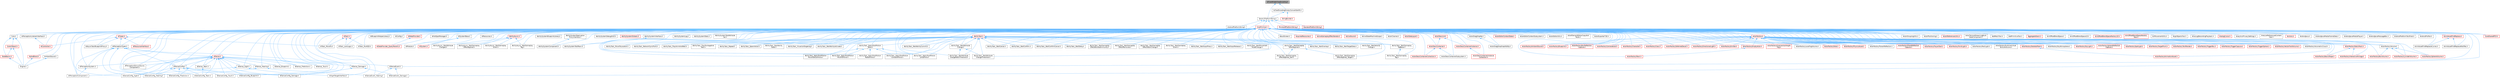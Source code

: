 digraph "IsFixedWidthCharEncoding.h"
{
 // INTERACTIVE_SVG=YES
 // LATEX_PDF_SIZE
  bgcolor="transparent";
  edge [fontname=Helvetica,fontsize=10,labelfontname=Helvetica,labelfontsize=10];
  node [fontname=Helvetica,fontsize=10,shape=box,height=0.2,width=0.4];
  Node1 [id="Node000001",label="IsFixedWidthCharEncoding.h",height=0.2,width=0.4,color="gray40", fillcolor="grey60", style="filled", fontcolor="black",tooltip=" "];
  Node1 -> Node2 [id="edge1_Node000001_Node000002",dir="back",color="steelblue1",style="solid",tooltip=" "];
  Node2 [id="Node000002",label="GenericPlatformString.h",height=0.2,width=0.4,color="grey40", fillcolor="white", style="filled",URL="$dd/d20/GenericPlatformString_8h.html",tooltip=" "];
  Node2 -> Node3 [id="edge2_Node000002_Node000003",dir="back",color="steelblue1",style="solid",tooltip=" "];
  Node3 [id="Node000003",label="AndroidPlatformString.h",height=0.2,width=0.4,color="grey40", fillcolor="white", style="filled",URL="$d5/d82/AndroidPlatformString_8h.html",tooltip=" "];
  Node2 -> Node4 [id="edge3_Node000002_Node000004",dir="back",color="steelblue1",style="solid",tooltip=" "];
  Node4 [id="Node000004",label="Core.h",height=0.2,width=0.4,color="grey40", fillcolor="white", style="filled",URL="$d6/dd7/Core_8h.html",tooltip=" "];
  Node4 -> Node5 [id="edge4_Node000004_Node000005",dir="back",color="steelblue1",style="solid",tooltip=" "];
  Node5 [id="Node000005",label="CoreUObject.h",height=0.2,width=0.4,color="red", fillcolor="#FFF0F0", style="filled",URL="$d0/ded/CoreUObject_8h.html",tooltip=" "];
  Node5 -> Node6 [id="edge5_Node000005_Node000006",dir="back",color="steelblue1",style="solid",tooltip=" "];
  Node6 [id="Node000006",label="Engine.h",height=0.2,width=0.4,color="grey40", fillcolor="white", style="filled",URL="$d1/d34/Public_2Engine_8h.html",tooltip=" "];
  Node5 -> Node8 [id="edge6_Node000005_Node000008",dir="back",color="steelblue1",style="solid",tooltip=" "];
  Node8 [id="Node000008",label="SlateBasics.h",height=0.2,width=0.4,color="red", fillcolor="#FFF0F0", style="filled",URL="$da/d2f/SlateBasics_8h.html",tooltip=" "];
  Node8 -> Node6 [id="edge7_Node000008_Node000006",dir="back",color="steelblue1",style="solid",tooltip=" "];
  Node4 -> Node6 [id="edge8_Node000004_Node000006",dir="back",color="steelblue1",style="solid",tooltip=" "];
  Node4 -> Node8 [id="edge9_Node000004_Node000008",dir="back",color="steelblue1",style="solid",tooltip=" "];
  Node2 -> Node13 [id="edge10_Node000002_Node000013",dir="back",color="steelblue1",style="solid",tooltip=" "];
  Node13 [id="Node000013",label="CoreMinimal.h",height=0.2,width=0.4,color="red", fillcolor="#FFF0F0", style="filled",URL="$d7/d67/CoreMinimal_8h.html",tooltip=" "];
  Node13 -> Node14 [id="edge11_Node000013_Node000014",dir="back",color="steelblue1",style="solid",tooltip=" "];
  Node14 [id="Node000014",label="AIAsyncTaskBlueprintProxy.h",height=0.2,width=0.4,color="grey40", fillcolor="white", style="filled",URL="$db/d07/AIAsyncTaskBlueprintProxy_8h.html",tooltip=" "];
  Node13 -> Node15 [id="edge12_Node000013_Node000015",dir="back",color="steelblue1",style="solid",tooltip=" "];
  Node15 [id="Node000015",label="AIBlueprintHelperLibrary.h",height=0.2,width=0.4,color="grey40", fillcolor="white", style="filled",URL="$dc/d00/AIBlueprintHelperLibrary_8h.html",tooltip=" "];
  Node13 -> Node16 [id="edge13_Node000013_Node000016",dir="back",color="steelblue1",style="solid",tooltip=" "];
  Node16 [id="Node000016",label="AIConfig.h",height=0.2,width=0.4,color="grey40", fillcolor="white", style="filled",URL="$da/da3/AIConfig_8h.html",tooltip=" "];
  Node13 -> Node17 [id="edge14_Node000013_Node000017",dir="back",color="steelblue1",style="solid",tooltip=" "];
  Node17 [id="Node000017",label="AIController.h",height=0.2,width=0.4,color="red", fillcolor="#FFF0F0", style="filled",URL="$d7/dd8/AIController_8h.html",tooltip=" "];
  Node13 -> Node20 [id="edge15_Node000013_Node000020",dir="back",color="steelblue1",style="solid",tooltip=" "];
  Node20 [id="Node000020",label="AIDataProvider.h",height=0.2,width=0.4,color="red", fillcolor="#FFF0F0", style="filled",URL="$dd/d5b/AIDataProvider_8h.html",tooltip=" "];
  Node20 -> Node21 [id="edge16_Node000020_Node000021",dir="back",color="steelblue1",style="solid",tooltip=" "];
  Node21 [id="Node000021",label="AIDataProvider_QueryParams.h",height=0.2,width=0.4,color="red", fillcolor="#FFF0F0", style="filled",URL="$d3/dd9/AIDataProvider__QueryParams_8h.html",tooltip=" "];
  Node13 -> Node21 [id="edge17_Node000013_Node000021",dir="back",color="steelblue1",style="solid",tooltip=" "];
  Node13 -> Node31 [id="edge18_Node000013_Node000031",dir="back",color="steelblue1",style="solid",tooltip=" "];
  Node31 [id="Node000031",label="AIHotSpotManager.h",height=0.2,width=0.4,color="grey40", fillcolor="white", style="filled",URL="$da/d1d/AIHotSpotManager_8h.html",tooltip=" "];
  Node13 -> Node32 [id="edge19_Node000013_Node000032",dir="back",color="steelblue1",style="solid",tooltip=" "];
  Node32 [id="Node000032",label="AIModule.h",height=0.2,width=0.4,color="grey40", fillcolor="white", style="filled",URL="$d9/df1/AIModule_8h.html",tooltip=" "];
  Node13 -> Node33 [id="edge20_Node000013_Node000033",dir="back",color="steelblue1",style="solid",tooltip=" "];
  Node33 [id="Node000033",label="AIPerceptionComponent.h",height=0.2,width=0.4,color="grey40", fillcolor="white", style="filled",URL="$d6/d0a/AIPerceptionComponent_8h.html",tooltip=" "];
  Node13 -> Node34 [id="edge21_Node000013_Node000034",dir="back",color="steelblue1",style="solid",tooltip=" "];
  Node34 [id="Node000034",label="AIPerceptionListenerInterface.h",height=0.2,width=0.4,color="grey40", fillcolor="white", style="filled",URL="$d4/dd7/AIPerceptionListenerInterface_8h.html",tooltip=" "];
  Node34 -> Node17 [id="edge22_Node000034_Node000017",dir="back",color="steelblue1",style="solid",tooltip=" "];
  Node13 -> Node35 [id="edge23_Node000013_Node000035",dir="back",color="steelblue1",style="solid",tooltip=" "];
  Node35 [id="Node000035",label="AIPerceptionStimuliSource\lComponent.h",height=0.2,width=0.4,color="grey40", fillcolor="white", style="filled",URL="$df/da3/AIPerceptionStimuliSourceComponent_8h.html",tooltip=" "];
  Node13 -> Node36 [id="edge24_Node000013_Node000036",dir="back",color="steelblue1",style="solid",tooltip=" "];
  Node36 [id="Node000036",label="AIPerceptionSystem.h",height=0.2,width=0.4,color="grey40", fillcolor="white", style="filled",URL="$d0/d08/AIPerceptionSystem_8h.html",tooltip=" "];
  Node36 -> Node33 [id="edge25_Node000036_Node000033",dir="back",color="steelblue1",style="solid",tooltip=" "];
  Node13 -> Node37 [id="edge26_Node000013_Node000037",dir="back",color="steelblue1",style="solid",tooltip=" "];
  Node37 [id="Node000037",label="AIPerceptionTypes.h",height=0.2,width=0.4,color="grey40", fillcolor="white", style="filled",URL="$de/d00/AIPerceptionTypes_8h.html",tooltip=" "];
  Node37 -> Node33 [id="edge27_Node000037_Node000033",dir="back",color="steelblue1",style="solid",tooltip=" "];
  Node37 -> Node36 [id="edge28_Node000037_Node000036",dir="back",color="steelblue1",style="solid",tooltip=" "];
  Node37 -> Node38 [id="edge29_Node000037_Node000038",dir="back",color="steelblue1",style="solid",tooltip=" "];
  Node38 [id="Node000038",label="AISense.h",height=0.2,width=0.4,color="red", fillcolor="#FFF0F0", style="filled",URL="$d3/dbd/AISense_8h.html",tooltip=" "];
  Node38 -> Node33 [id="edge30_Node000038_Node000033",dir="back",color="steelblue1",style="solid",tooltip=" "];
  Node38 -> Node35 [id="edge31_Node000038_Node000035",dir="back",color="steelblue1",style="solid",tooltip=" "];
  Node38 -> Node36 [id="edge32_Node000038_Node000036",dir="back",color="steelblue1",style="solid",tooltip=" "];
  Node38 -> Node39 [id="edge33_Node000038_Node000039",dir="back",color="steelblue1",style="solid",tooltip=" "];
  Node39 [id="Node000039",label="AISenseConfig.h",height=0.2,width=0.4,color="grey40", fillcolor="white", style="filled",URL="$d4/d73/AISenseConfig_8h.html",tooltip=" "];
  Node39 -> Node40 [id="edge34_Node000039_Node000040",dir="back",color="steelblue1",style="solid",tooltip=" "];
  Node40 [id="Node000040",label="AISenseConfig_Blueprint.h",height=0.2,width=0.4,color="grey40", fillcolor="white", style="filled",URL="$d7/ddf/AISenseConfig__Blueprint_8h.html",tooltip=" "];
  Node39 -> Node41 [id="edge35_Node000039_Node000041",dir="back",color="steelblue1",style="solid",tooltip=" "];
  Node41 [id="Node000041",label="AISenseConfig_Damage.h",height=0.2,width=0.4,color="grey40", fillcolor="white", style="filled",URL="$d4/d13/AISenseConfig__Damage_8h.html",tooltip=" "];
  Node39 -> Node42 [id="edge36_Node000039_Node000042",dir="back",color="steelblue1",style="solid",tooltip=" "];
  Node42 [id="Node000042",label="AISenseConfig_Hearing.h",height=0.2,width=0.4,color="grey40", fillcolor="white", style="filled",URL="$df/d81/AISenseConfig__Hearing_8h.html",tooltip=" "];
  Node39 -> Node43 [id="edge37_Node000039_Node000043",dir="back",color="steelblue1",style="solid",tooltip=" "];
  Node43 [id="Node000043",label="AISenseConfig_Prediction.h",height=0.2,width=0.4,color="grey40", fillcolor="white", style="filled",URL="$d2/d6e/AISenseConfig__Prediction_8h.html",tooltip=" "];
  Node39 -> Node44 [id="edge38_Node000039_Node000044",dir="back",color="steelblue1",style="solid",tooltip=" "];
  Node44 [id="Node000044",label="AISenseConfig_Sight.h",height=0.2,width=0.4,color="grey40", fillcolor="white", style="filled",URL="$d7/d17/AISenseConfig__Sight_8h.html",tooltip=" "];
  Node39 -> Node45 [id="edge39_Node000039_Node000045",dir="back",color="steelblue1",style="solid",tooltip=" "];
  Node45 [id="Node000045",label="AISenseConfig_Team.h",height=0.2,width=0.4,color="grey40", fillcolor="white", style="filled",URL="$dc/daf/AISenseConfig__Team_8h.html",tooltip=" "];
  Node39 -> Node46 [id="edge40_Node000039_Node000046",dir="back",color="steelblue1",style="solid",tooltip=" "];
  Node46 [id="Node000046",label="AISenseConfig_Touch.h",height=0.2,width=0.4,color="grey40", fillcolor="white", style="filled",URL="$df/d3a/AISenseConfig__Touch_8h.html",tooltip=" "];
  Node38 -> Node40 [id="edge41_Node000038_Node000040",dir="back",color="steelblue1",style="solid",tooltip=" "];
  Node38 -> Node41 [id="edge42_Node000038_Node000041",dir="back",color="steelblue1",style="solid",tooltip=" "];
  Node38 -> Node42 [id="edge43_Node000038_Node000042",dir="back",color="steelblue1",style="solid",tooltip=" "];
  Node38 -> Node43 [id="edge44_Node000038_Node000043",dir="back",color="steelblue1",style="solid",tooltip=" "];
  Node38 -> Node44 [id="edge45_Node000038_Node000044",dir="back",color="steelblue1",style="solid",tooltip=" "];
  Node38 -> Node45 [id="edge46_Node000038_Node000045",dir="back",color="steelblue1",style="solid",tooltip=" "];
  Node38 -> Node46 [id="edge47_Node000038_Node000046",dir="back",color="steelblue1",style="solid",tooltip=" "];
  Node38 -> Node47 [id="edge48_Node000038_Node000047",dir="back",color="steelblue1",style="solid",tooltip=" "];
  Node47 [id="Node000047",label="AISense_Blueprint.h",height=0.2,width=0.4,color="grey40", fillcolor="white", style="filled",URL="$d6/d30/AISense__Blueprint_8h.html",tooltip=" "];
  Node38 -> Node48 [id="edge49_Node000038_Node000048",dir="back",color="steelblue1",style="solid",tooltip=" "];
  Node48 [id="Node000048",label="AISense_Damage.h",height=0.2,width=0.4,color="grey40", fillcolor="white", style="filled",URL="$dd/d37/AISense__Damage_8h.html",tooltip=" "];
  Node48 -> Node41 [id="edge50_Node000048_Node000041",dir="back",color="steelblue1",style="solid",tooltip=" "];
  Node48 -> Node49 [id="edge51_Node000048_Node000049",dir="back",color="steelblue1",style="solid",tooltip=" "];
  Node49 [id="Node000049",label="AISenseEvent_Damage.h",height=0.2,width=0.4,color="grey40", fillcolor="white", style="filled",URL="$db/d23/AISenseEvent__Damage_8h.html",tooltip=" "];
  Node38 -> Node50 [id="edge52_Node000038_Node000050",dir="back",color="steelblue1",style="solid",tooltip=" "];
  Node50 [id="Node000050",label="AISense_Hearing.h",height=0.2,width=0.4,color="grey40", fillcolor="white", style="filled",URL="$dc/d03/AISense__Hearing_8h.html",tooltip=" "];
  Node50 -> Node42 [id="edge53_Node000050_Node000042",dir="back",color="steelblue1",style="solid",tooltip=" "];
  Node50 -> Node51 [id="edge54_Node000050_Node000051",dir="back",color="steelblue1",style="solid",tooltip=" "];
  Node51 [id="Node000051",label="AISenseEvent_Hearing.h",height=0.2,width=0.4,color="grey40", fillcolor="white", style="filled",URL="$df/d3a/AISenseEvent__Hearing_8h.html",tooltip=" "];
  Node38 -> Node52 [id="edge55_Node000038_Node000052",dir="back",color="steelblue1",style="solid",tooltip=" "];
  Node52 [id="Node000052",label="AISense_Prediction.h",height=0.2,width=0.4,color="grey40", fillcolor="white", style="filled",URL="$d4/de0/AISense__Prediction_8h.html",tooltip=" "];
  Node38 -> Node53 [id="edge56_Node000038_Node000053",dir="back",color="steelblue1",style="solid",tooltip=" "];
  Node53 [id="Node000053",label="AISense_Sight.h",height=0.2,width=0.4,color="grey40", fillcolor="white", style="filled",URL="$d7/d6f/AISense__Sight_8h.html",tooltip=" "];
  Node53 -> Node44 [id="edge57_Node000053_Node000044",dir="back",color="steelblue1",style="solid",tooltip=" "];
  Node53 -> Node54 [id="edge58_Node000053_Node000054",dir="back",color="steelblue1",style="solid",tooltip=" "];
  Node54 [id="Node000054",label="AISightTargetInterface.h",height=0.2,width=0.4,color="grey40", fillcolor="white", style="filled",URL="$d0/dd7/AISightTargetInterface_8h.html",tooltip=" "];
  Node38 -> Node55 [id="edge59_Node000038_Node000055",dir="back",color="steelblue1",style="solid",tooltip=" "];
  Node55 [id="Node000055",label="AISense_Team.h",height=0.2,width=0.4,color="grey40", fillcolor="white", style="filled",URL="$d7/d7a/AISense__Team_8h.html",tooltip=" "];
  Node55 -> Node45 [id="edge60_Node000055_Node000045",dir="back",color="steelblue1",style="solid",tooltip=" "];
  Node38 -> Node56 [id="edge61_Node000038_Node000056",dir="back",color="steelblue1",style="solid",tooltip=" "];
  Node56 [id="Node000056",label="AISense_Touch.h",height=0.2,width=0.4,color="grey40", fillcolor="white", style="filled",URL="$d6/db4/AISense__Touch_8h.html",tooltip=" "];
  Node37 -> Node39 [id="edge62_Node000037_Node000039",dir="back",color="steelblue1",style="solid",tooltip=" "];
  Node37 -> Node42 [id="edge63_Node000037_Node000042",dir="back",color="steelblue1",style="solid",tooltip=" "];
  Node37 -> Node44 [id="edge64_Node000037_Node000044",dir="back",color="steelblue1",style="solid",tooltip=" "];
  Node37 -> Node57 [id="edge65_Node000037_Node000057",dir="back",color="steelblue1",style="solid",tooltip=" "];
  Node57 [id="Node000057",label="AISenseEvent.h",height=0.2,width=0.4,color="grey40", fillcolor="white", style="filled",URL="$de/d44/AISenseEvent_8h.html",tooltip=" "];
  Node57 -> Node49 [id="edge66_Node000057_Node000049",dir="back",color="steelblue1",style="solid",tooltip=" "];
  Node57 -> Node51 [id="edge67_Node000057_Node000051",dir="back",color="steelblue1",style="solid",tooltip=" "];
  Node13 -> Node58 [id="edge68_Node000013_Node000058",dir="back",color="steelblue1",style="solid",tooltip=" "];
  Node58 [id="Node000058",label="AIResourceInterface.h",height=0.2,width=0.4,color="red", fillcolor="#FFF0F0", style="filled",URL="$dd/d0d/AIResourceInterface_8h.html",tooltip=" "];
  Node13 -> Node115 [id="edge69_Node000013_Node000115",dir="back",color="steelblue1",style="solid",tooltip=" "];
  Node115 [id="Node000115",label="AIResources.h",height=0.2,width=0.4,color="grey40", fillcolor="white", style="filled",URL="$d9/db0/AIResources_8h.html",tooltip=" "];
  Node13 -> Node38 [id="edge70_Node000013_Node000038",dir="back",color="steelblue1",style="solid",tooltip=" "];
  Node13 -> Node39 [id="edge71_Node000013_Node000039",dir="back",color="steelblue1",style="solid",tooltip=" "];
  Node13 -> Node40 [id="edge72_Node000013_Node000040",dir="back",color="steelblue1",style="solid",tooltip=" "];
  Node13 -> Node41 [id="edge73_Node000013_Node000041",dir="back",color="steelblue1",style="solid",tooltip=" "];
  Node13 -> Node42 [id="edge74_Node000013_Node000042",dir="back",color="steelblue1",style="solid",tooltip=" "];
  Node13 -> Node43 [id="edge75_Node000013_Node000043",dir="back",color="steelblue1",style="solid",tooltip=" "];
  Node13 -> Node44 [id="edge76_Node000013_Node000044",dir="back",color="steelblue1",style="solid",tooltip=" "];
  Node13 -> Node45 [id="edge77_Node000013_Node000045",dir="back",color="steelblue1",style="solid",tooltip=" "];
  Node13 -> Node46 [id="edge78_Node000013_Node000046",dir="back",color="steelblue1",style="solid",tooltip=" "];
  Node13 -> Node57 [id="edge79_Node000013_Node000057",dir="back",color="steelblue1",style="solid",tooltip=" "];
  Node13 -> Node49 [id="edge80_Node000013_Node000049",dir="back",color="steelblue1",style="solid",tooltip=" "];
  Node13 -> Node51 [id="edge81_Node000013_Node000051",dir="back",color="steelblue1",style="solid",tooltip=" "];
  Node13 -> Node47 [id="edge82_Node000013_Node000047",dir="back",color="steelblue1",style="solid",tooltip=" "];
  Node13 -> Node48 [id="edge83_Node000013_Node000048",dir="back",color="steelblue1",style="solid",tooltip=" "];
  Node13 -> Node50 [id="edge84_Node000013_Node000050",dir="back",color="steelblue1",style="solid",tooltip=" "];
  Node13 -> Node52 [id="edge85_Node000013_Node000052",dir="back",color="steelblue1",style="solid",tooltip=" "];
  Node13 -> Node53 [id="edge86_Node000013_Node000053",dir="back",color="steelblue1",style="solid",tooltip=" "];
  Node13 -> Node55 [id="edge87_Node000013_Node000055",dir="back",color="steelblue1",style="solid",tooltip=" "];
  Node13 -> Node56 [id="edge88_Node000013_Node000056",dir="back",color="steelblue1",style="solid",tooltip=" "];
  Node13 -> Node54 [id="edge89_Node000013_Node000054",dir="back",color="steelblue1",style="solid",tooltip=" "];
  Node13 -> Node116 [id="edge90_Node000013_Node000116",dir="back",color="steelblue1",style="solid",tooltip=" "];
  Node116 [id="Node000116",label="AISystem.h",height=0.2,width=0.4,color="red", fillcolor="#FFF0F0", style="filled",URL="$d0/d71/AISystem_8h.html",tooltip=" "];
  Node13 -> Node121 [id="edge91_Node000013_Node000121",dir="back",color="steelblue1",style="solid",tooltip=" "];
  Node121 [id="Node000121",label="AISystemBase.h",height=0.2,width=0.4,color="grey40", fillcolor="white", style="filled",URL="$d5/d44/AISystemBase_8h.html",tooltip=" "];
  Node121 -> Node32 [id="edge92_Node000121_Node000032",dir="back",color="steelblue1",style="solid",tooltip=" "];
  Node121 -> Node116 [id="edge93_Node000121_Node000116",dir="back",color="steelblue1",style="solid",tooltip=" "];
  Node13 -> Node122 [id="edge94_Node000013_Node000122",dir="back",color="steelblue1",style="solid",tooltip=" "];
  Node122 [id="Node000122",label="AITask.h",height=0.2,width=0.4,color="red", fillcolor="#FFF0F0", style="filled",URL="$d6/de2/AITask_8h.html",tooltip=" "];
  Node122 -> Node123 [id="edge95_Node000122_Node000123",dir="back",color="steelblue1",style="solid",tooltip=" "];
  Node123 [id="Node000123",label="AITask_LockLogic.h",height=0.2,width=0.4,color="grey40", fillcolor="white", style="filled",URL="$d8/d28/AITask__LockLogic_8h.html",tooltip=" "];
  Node122 -> Node112 [id="edge96_Node000122_Node000112",dir="back",color="steelblue1",style="solid",tooltip=" "];
  Node112 [id="Node000112",label="AITask_MoveTo.h",height=0.2,width=0.4,color="grey40", fillcolor="white", style="filled",URL="$d4/dc4/AITask__MoveTo_8h.html",tooltip=" "];
  Node122 -> Node124 [id="edge97_Node000122_Node000124",dir="back",color="steelblue1",style="solid",tooltip=" "];
  Node124 [id="Node000124",label="AITask_RunEQS.h",height=0.2,width=0.4,color="grey40", fillcolor="white", style="filled",URL="$d9/d9f/AITask__RunEQS_8h.html",tooltip=" "];
  Node13 -> Node123 [id="edge98_Node000013_Node000123",dir="back",color="steelblue1",style="solid",tooltip=" "];
  Node13 -> Node112 [id="edge99_Node000013_Node000112",dir="back",color="steelblue1",style="solid",tooltip=" "];
  Node13 -> Node124 [id="edge100_Node000013_Node000124",dir="back",color="steelblue1",style="solid",tooltip=" "];
  Node13 -> Node125 [id="edge101_Node000013_Node000125",dir="back",color="steelblue1",style="solid",tooltip=" "];
  Node125 [id="Node000125",label="AITypes.h",height=0.2,width=0.4,color="red", fillcolor="#FFF0F0", style="filled",URL="$dd/d64/AITypes_8h.html",tooltip=" "];
  Node125 -> Node14 [id="edge102_Node000125_Node000014",dir="back",color="steelblue1",style="solid",tooltip=" "];
  Node125 -> Node17 [id="edge103_Node000125_Node000017",dir="back",color="steelblue1",style="solid",tooltip=" "];
  Node125 -> Node37 [id="edge104_Node000125_Node000037",dir="back",color="steelblue1",style="solid",tooltip=" "];
  Node125 -> Node58 [id="edge105_Node000125_Node000058",dir="back",color="steelblue1",style="solid",tooltip=" "];
  Node125 -> Node112 [id="edge106_Node000125_Node000112",dir="back",color="steelblue1",style="solid",tooltip=" "];
  Node13 -> Node130 [id="edge107_Node000013_Node000130",dir="back",color="steelblue1",style="solid",tooltip=" "];
  Node130 [id="Node000130",label="AbilityAsync.h",height=0.2,width=0.4,color="red", fillcolor="#FFF0F0", style="filled",URL="$d8/dce/AbilityAsync_8h.html",tooltip=" "];
  Node130 -> Node131 [id="edge108_Node000130_Node000131",dir="back",color="steelblue1",style="solid",tooltip=" "];
  Node131 [id="Node000131",label="AbilityAsync_WaitAttribute\lChanged.h",height=0.2,width=0.4,color="grey40", fillcolor="white", style="filled",URL="$d8/d81/AbilityAsync__WaitAttributeChanged_8h.html",tooltip=" "];
  Node130 -> Node132 [id="edge109_Node000130_Node000132",dir="back",color="steelblue1",style="solid",tooltip=" "];
  Node132 [id="Node000132",label="AbilityAsync_WaitGameplay\lEffectApplied.h",height=0.2,width=0.4,color="grey40", fillcolor="white", style="filled",URL="$dd/d1a/AbilityAsync__WaitGameplayEffectApplied_8h.html",tooltip=" "];
  Node130 -> Node133 [id="edge110_Node000130_Node000133",dir="back",color="steelblue1",style="solid",tooltip=" "];
  Node133 [id="Node000133",label="AbilityAsync_WaitGameplay\lEvent.h",height=0.2,width=0.4,color="grey40", fillcolor="white", style="filled",URL="$d4/d2d/AbilityAsync__WaitGameplayEvent_8h.html",tooltip=" "];
  Node130 -> Node134 [id="edge111_Node000130_Node000134",dir="back",color="steelblue1",style="solid",tooltip=" "];
  Node134 [id="Node000134",label="AbilityAsync_WaitGameplay\lTag.h",height=0.2,width=0.4,color="grey40", fillcolor="white", style="filled",URL="$d8/dc5/AbilityAsync__WaitGameplayTag_8h.html",tooltip=" "];
  Node13 -> Node131 [id="edge112_Node000013_Node000131",dir="back",color="steelblue1",style="solid",tooltip=" "];
  Node13 -> Node132 [id="edge113_Node000013_Node000132",dir="back",color="steelblue1",style="solid",tooltip=" "];
  Node13 -> Node133 [id="edge114_Node000013_Node000133",dir="back",color="steelblue1",style="solid",tooltip=" "];
  Node13 -> Node134 [id="edge115_Node000013_Node000134",dir="back",color="steelblue1",style="solid",tooltip=" "];
  Node13 -> Node137 [id="edge116_Node000013_Node000137",dir="back",color="steelblue1",style="solid",tooltip=" "];
  Node137 [id="Node000137",label="AbilitySystemBlueprintLibrary.h",height=0.2,width=0.4,color="grey40", fillcolor="white", style="filled",URL="$d5/dd6/AbilitySystemBlueprintLibrary_8h.html",tooltip=" "];
  Node13 -> Node138 [id="edge117_Node000013_Node000138",dir="back",color="steelblue1",style="solid",tooltip=" "];
  Node138 [id="Node000138",label="AbilitySystemComponent.h",height=0.2,width=0.4,color="grey40", fillcolor="white", style="filled",URL="$d0/da3/AbilitySystemComponent_8h.html",tooltip=" "];
  Node13 -> Node139 [id="edge118_Node000013_Node000139",dir="back",color="steelblue1",style="solid",tooltip=" "];
  Node139 [id="Node000139",label="AbilitySystemDebugHUD.h",height=0.2,width=0.4,color="grey40", fillcolor="white", style="filled",URL="$dc/d84/AbilitySystemDebugHUD_8h.html",tooltip=" "];
  Node13 -> Node140 [id="edge119_Node000013_Node000140",dir="back",color="steelblue1",style="solid",tooltip=" "];
  Node140 [id="Node000140",label="AbilitySystemGlobals.h",height=0.2,width=0.4,color="red", fillcolor="#FFF0F0", style="filled",URL="$dc/d82/AbilitySystemGlobals_8h.html",tooltip=" "];
  Node13 -> Node142 [id="edge120_Node000013_Node000142",dir="back",color="steelblue1",style="solid",tooltip=" "];
  Node142 [id="Node000142",label="AbilitySystemInterface.h",height=0.2,width=0.4,color="grey40", fillcolor="white", style="filled",URL="$d8/d76/AbilitySystemInterface_8h.html",tooltip=" "];
  Node142 -> Node143 [id="edge121_Node000142_Node000143",dir="back",color="steelblue1",style="solid",tooltip=" "];
  Node143 [id="Node000143",label="AbilitySystemTestPawn.h",height=0.2,width=0.4,color="grey40", fillcolor="white", style="filled",URL="$d9/d5f/AbilitySystemTestPawn_8h.html",tooltip=" "];
  Node13 -> Node144 [id="edge122_Node000013_Node000144",dir="back",color="steelblue1",style="solid",tooltip=" "];
  Node144 [id="Node000144",label="AbilitySystemLog.h",height=0.2,width=0.4,color="grey40", fillcolor="white", style="filled",URL="$d9/d0f/AbilitySystemLog_8h.html",tooltip=" "];
  Node13 -> Node145 [id="edge123_Node000013_Node000145",dir="back",color="steelblue1",style="solid",tooltip=" "];
  Node145 [id="Node000145",label="AbilitySystemReplication\lProxyInterface.h",height=0.2,width=0.4,color="grey40", fillcolor="white", style="filled",URL="$d9/d17/AbilitySystemReplicationProxyInterface_8h.html",tooltip=" "];
  Node145 -> Node138 [id="edge124_Node000145_Node000138",dir="back",color="steelblue1",style="solid",tooltip=" "];
  Node13 -> Node146 [id="edge125_Node000013_Node000146",dir="back",color="steelblue1",style="solid",tooltip=" "];
  Node146 [id="Node000146",label="AbilitySystemStats.h",height=0.2,width=0.4,color="grey40", fillcolor="white", style="filled",URL="$d2/d42/AbilitySystemStats_8h.html",tooltip=" "];
  Node13 -> Node147 [id="edge126_Node000013_Node000147",dir="back",color="steelblue1",style="solid",tooltip=" "];
  Node147 [id="Node000147",label="AbilitySystemTestAttribute\lSet.h",height=0.2,width=0.4,color="grey40", fillcolor="white", style="filled",URL="$df/d1f/AbilitySystemTestAttributeSet_8h.html",tooltip=" "];
  Node13 -> Node143 [id="edge127_Node000013_Node000143",dir="back",color="steelblue1",style="solid",tooltip=" "];
  Node13 -> Node148 [id="edge128_Node000013_Node000148",dir="back",color="steelblue1",style="solid",tooltip=" "];
  Node148 [id="Node000148",label="AbilityTask.h",height=0.2,width=0.4,color="red", fillcolor="#FFF0F0", style="filled",URL="$d2/d8e/AbilityTask_8h.html",tooltip=" "];
  Node148 -> Node149 [id="edge129_Node000148_Node000149",dir="back",color="steelblue1",style="solid",tooltip=" "];
  Node149 [id="Node000149",label="AbilityTask_ApplyRootMotion\lConstantForce.h",height=0.2,width=0.4,color="grey40", fillcolor="white", style="filled",URL="$d0/de8/AbilityTask__ApplyRootMotionConstantForce_8h.html",tooltip=" "];
  Node148 -> Node150 [id="edge130_Node000148_Node000150",dir="back",color="steelblue1",style="solid",tooltip=" "];
  Node150 [id="Node000150",label="AbilityTask_ApplyRootMotion\lJumpForce.h",height=0.2,width=0.4,color="grey40", fillcolor="white", style="filled",URL="$d7/db6/AbilityTask__ApplyRootMotionJumpForce_8h.html",tooltip=" "];
  Node148 -> Node151 [id="edge131_Node000148_Node000151",dir="back",color="steelblue1",style="solid",tooltip=" "];
  Node151 [id="Node000151",label="AbilityTask_ApplyRootMotion\lMoveToActorForce.h",height=0.2,width=0.4,color="grey40", fillcolor="white", style="filled",URL="$d5/de3/AbilityTask__ApplyRootMotionMoveToActorForce_8h.html",tooltip=" "];
  Node148 -> Node152 [id="edge132_Node000148_Node000152",dir="back",color="steelblue1",style="solid",tooltip=" "];
  Node152 [id="Node000152",label="AbilityTask_ApplyRootMotion\lMoveToForce.h",height=0.2,width=0.4,color="grey40", fillcolor="white", style="filled",URL="$d3/dc3/AbilityTask__ApplyRootMotionMoveToForce_8h.html",tooltip=" "];
  Node148 -> Node153 [id="edge133_Node000148_Node000153",dir="back",color="steelblue1",style="solid",tooltip=" "];
  Node153 [id="Node000153",label="AbilityTask_ApplyRootMotion\lRadialForce.h",height=0.2,width=0.4,color="grey40", fillcolor="white", style="filled",URL="$da/d06/AbilityTask__ApplyRootMotionRadialForce_8h.html",tooltip=" "];
  Node148 -> Node154 [id="edge134_Node000148_Node000154",dir="back",color="steelblue1",style="solid",tooltip=" "];
  Node154 [id="Node000154",label="AbilityTask_ApplyRootMotion\l_Base.h",height=0.2,width=0.4,color="grey40", fillcolor="white", style="filled",URL="$d8/d7d/AbilityTask__ApplyRootMotion__Base_8h.html",tooltip=" "];
  Node154 -> Node149 [id="edge135_Node000154_Node000149",dir="back",color="steelblue1",style="solid",tooltip=" "];
  Node154 -> Node150 [id="edge136_Node000154_Node000150",dir="back",color="steelblue1",style="solid",tooltip=" "];
  Node154 -> Node151 [id="edge137_Node000154_Node000151",dir="back",color="steelblue1",style="solid",tooltip=" "];
  Node154 -> Node152 [id="edge138_Node000154_Node000152",dir="back",color="steelblue1",style="solid",tooltip=" "];
  Node154 -> Node153 [id="edge139_Node000154_Node000153",dir="back",color="steelblue1",style="solid",tooltip=" "];
  Node148 -> Node155 [id="edge140_Node000148_Node000155",dir="back",color="steelblue1",style="solid",tooltip=" "];
  Node155 [id="Node000155",label="AbilityTask_MoveToLocation.h",height=0.2,width=0.4,color="grey40", fillcolor="white", style="filled",URL="$da/d8d/AbilityTask__MoveToLocation_8h.html",tooltip=" "];
  Node148 -> Node156 [id="edge141_Node000148_Node000156",dir="back",color="steelblue1",style="solid",tooltip=" "];
  Node156 [id="Node000156",label="AbilityTask_NetworkSyncPoint.h",height=0.2,width=0.4,color="grey40", fillcolor="white", style="filled",URL="$dc/d62/AbilityTask__NetworkSyncPoint_8h.html",tooltip=" "];
  Node148 -> Node157 [id="edge142_Node000148_Node000157",dir="back",color="steelblue1",style="solid",tooltip=" "];
  Node157 [id="Node000157",label="AbilityTask_PlayAnimAndWait.h",height=0.2,width=0.4,color="grey40", fillcolor="white", style="filled",URL="$d4/d50/AbilityTask__PlayAnimAndWait_8h.html",tooltip=" "];
  Node148 -> Node158 [id="edge143_Node000148_Node000158",dir="back",color="steelblue1",style="solid",tooltip=" "];
  Node158 [id="Node000158",label="AbilityTask_PlayMontageAnd\lWait.h",height=0.2,width=0.4,color="grey40", fillcolor="white", style="filled",URL="$de/d05/AbilityTask__PlayMontageAndWait_8h.html",tooltip=" "];
  Node148 -> Node159 [id="edge144_Node000148_Node000159",dir="back",color="steelblue1",style="solid",tooltip=" "];
  Node159 [id="Node000159",label="AbilityTask_Repeat.h",height=0.2,width=0.4,color="grey40", fillcolor="white", style="filled",URL="$da/d7d/AbilityTask__Repeat_8h.html",tooltip=" "];
  Node148 -> Node160 [id="edge145_Node000148_Node000160",dir="back",color="steelblue1",style="solid",tooltip=" "];
  Node160 [id="Node000160",label="AbilityTask_SpawnActor.h",height=0.2,width=0.4,color="grey40", fillcolor="white", style="filled",URL="$dc/d97/AbilityTask__SpawnActor_8h.html",tooltip=" "];
  Node148 -> Node161 [id="edge146_Node000148_Node000161",dir="back",color="steelblue1",style="solid",tooltip=" "];
  Node161 [id="Node000161",label="AbilityTask_StartAbility\lState.h",height=0.2,width=0.4,color="grey40", fillcolor="white", style="filled",URL="$db/d91/AbilityTask__StartAbilityState_8h.html",tooltip=" "];
  Node148 -> Node162 [id="edge147_Node000148_Node000162",dir="back",color="steelblue1",style="solid",tooltip=" "];
  Node162 [id="Node000162",label="AbilityTask_VisualizeTargeting.h",height=0.2,width=0.4,color="grey40", fillcolor="white", style="filled",URL="$df/dbd/AbilityTask__VisualizeTargeting_8h.html",tooltip=" "];
  Node148 -> Node163 [id="edge148_Node000148_Node000163",dir="back",color="steelblue1",style="solid",tooltip=" "];
  Node163 [id="Node000163",label="AbilityTask_WaitAbilityActivate.h",height=0.2,width=0.4,color="grey40", fillcolor="white", style="filled",URL="$db/da3/AbilityTask__WaitAbilityActivate_8h.html",tooltip=" "];
  Node148 -> Node164 [id="edge149_Node000148_Node000164",dir="back",color="steelblue1",style="solid",tooltip=" "];
  Node164 [id="Node000164",label="AbilityTask_WaitAbilityCommit.h",height=0.2,width=0.4,color="grey40", fillcolor="white", style="filled",URL="$de/de8/AbilityTask__WaitAbilityCommit_8h.html",tooltip=" "];
  Node148 -> Node165 [id="edge150_Node000148_Node000165",dir="back",color="steelblue1",style="solid",tooltip=" "];
  Node165 [id="Node000165",label="AbilityTask_WaitAttribute\lChange.h",height=0.2,width=0.4,color="grey40", fillcolor="white", style="filled",URL="$dd/d60/AbilityTask__WaitAttributeChange_8h.html",tooltip=" "];
  Node165 -> Node166 [id="edge151_Node000165_Node000166",dir="back",color="steelblue1",style="solid",tooltip=" "];
  Node166 [id="Node000166",label="AbilityTask_WaitAttribute\lChangeRatioThreshold.h",height=0.2,width=0.4,color="grey40", fillcolor="white", style="filled",URL="$de/d5e/AbilityTask__WaitAttributeChangeRatioThreshold_8h.html",tooltip=" "];
  Node165 -> Node167 [id="edge152_Node000165_Node000167",dir="back",color="steelblue1",style="solid",tooltip=" "];
  Node167 [id="Node000167",label="AbilityTask_WaitAttribute\lChangeThreshold.h",height=0.2,width=0.4,color="grey40", fillcolor="white", style="filled",URL="$db/d3e/AbilityTask__WaitAttributeChangeThreshold_8h.html",tooltip=" "];
  Node148 -> Node166 [id="edge153_Node000148_Node000166",dir="back",color="steelblue1",style="solid",tooltip=" "];
  Node148 -> Node167 [id="edge154_Node000148_Node000167",dir="back",color="steelblue1",style="solid",tooltip=" "];
  Node148 -> Node168 [id="edge155_Node000148_Node000168",dir="back",color="steelblue1",style="solid",tooltip=" "];
  Node168 [id="Node000168",label="AbilityTask_WaitCancel.h",height=0.2,width=0.4,color="grey40", fillcolor="white", style="filled",URL="$dc/d16/AbilityTask__WaitCancel_8h.html",tooltip=" "];
  Node148 -> Node169 [id="edge156_Node000148_Node000169",dir="back",color="steelblue1",style="solid",tooltip=" "];
  Node169 [id="Node000169",label="AbilityTask_WaitConfirm.h",height=0.2,width=0.4,color="grey40", fillcolor="white", style="filled",URL="$d3/d4f/AbilityTask__WaitConfirm_8h.html",tooltip=" "];
  Node148 -> Node170 [id="edge157_Node000148_Node000170",dir="back",color="steelblue1",style="solid",tooltip=" "];
  Node170 [id="Node000170",label="AbilityTask_WaitConfirmCancel.h",height=0.2,width=0.4,color="grey40", fillcolor="white", style="filled",URL="$de/d88/AbilityTask__WaitConfirmCancel_8h.html",tooltip=" "];
  Node148 -> Node171 [id="edge158_Node000148_Node000171",dir="back",color="steelblue1",style="solid",tooltip=" "];
  Node171 [id="Node000171",label="AbilityTask_WaitDelay.h",height=0.2,width=0.4,color="grey40", fillcolor="white", style="filled",URL="$dc/d63/AbilityTask__WaitDelay_8h.html",tooltip=" "];
  Node148 -> Node172 [id="edge159_Node000148_Node000172",dir="back",color="steelblue1",style="solid",tooltip=" "];
  Node172 [id="Node000172",label="AbilityTask_WaitGameplay\lEffectApplied.h",height=0.2,width=0.4,color="grey40", fillcolor="white", style="filled",URL="$d8/dfe/AbilityTask__WaitGameplayEffectApplied_8h.html",tooltip=" "];
  Node172 -> Node173 [id="edge160_Node000172_Node000173",dir="back",color="steelblue1",style="solid",tooltip=" "];
  Node173 [id="Node000173",label="AbilityTask_WaitGameplay\lEffectApplied_Self.h",height=0.2,width=0.4,color="grey40", fillcolor="white", style="filled",URL="$d0/d01/AbilityTask__WaitGameplayEffectApplied__Self_8h.html",tooltip=" "];
  Node172 -> Node174 [id="edge161_Node000172_Node000174",dir="back",color="steelblue1",style="solid",tooltip=" "];
  Node174 [id="Node000174",label="AbilityTask_WaitGameplay\lEffectApplied_Target.h",height=0.2,width=0.4,color="grey40", fillcolor="white", style="filled",URL="$db/dc4/AbilityTask__WaitGameplayEffectApplied__Target_8h.html",tooltip=" "];
  Node148 -> Node175 [id="edge162_Node000148_Node000175",dir="back",color="steelblue1",style="solid",tooltip=" "];
  Node175 [id="Node000175",label="AbilityTask_WaitGameplay\lEffectBlockedImmunity.h",height=0.2,width=0.4,color="grey40", fillcolor="white", style="filled",URL="$d4/d24/AbilityTask__WaitGameplayEffectBlockedImmunity_8h.html",tooltip=" "];
  Node148 -> Node176 [id="edge163_Node000148_Node000176",dir="back",color="steelblue1",style="solid",tooltip=" "];
  Node176 [id="Node000176",label="AbilityTask_WaitGameplay\lEffectRemoved.h",height=0.2,width=0.4,color="grey40", fillcolor="white", style="filled",URL="$d1/da9/AbilityTask__WaitGameplayEffectRemoved_8h.html",tooltip=" "];
  Node148 -> Node177 [id="edge164_Node000148_Node000177",dir="back",color="steelblue1",style="solid",tooltip=" "];
  Node177 [id="Node000177",label="AbilityTask_WaitGameplay\lEffectStackChange.h",height=0.2,width=0.4,color="grey40", fillcolor="white", style="filled",URL="$de/db3/AbilityTask__WaitGameplayEffectStackChange_8h.html",tooltip=" "];
  Node148 -> Node178 [id="edge165_Node000148_Node000178",dir="back",color="steelblue1",style="solid",tooltip=" "];
  Node178 [id="Node000178",label="AbilityTask_WaitGameplay\lEvent.h",height=0.2,width=0.4,color="grey40", fillcolor="white", style="filled",URL="$dc/db8/AbilityTask__WaitGameplayEvent_8h.html",tooltip=" "];
  Node148 -> Node179 [id="edge166_Node000148_Node000179",dir="back",color="steelblue1",style="solid",tooltip=" "];
  Node179 [id="Node000179",label="AbilityTask_WaitGameplay\lTagBase.h",height=0.2,width=0.4,color="grey40", fillcolor="white", style="filled",URL="$d8/dd0/AbilityTask__WaitGameplayTagBase_8h.html",tooltip=" "];
  Node179 -> Node180 [id="edge167_Node000179_Node000180",dir="back",color="steelblue1",style="solid",tooltip=" "];
  Node180 [id="Node000180",label="AbilityTask_WaitGameplay\lTag.h",height=0.2,width=0.4,color="grey40", fillcolor="white", style="filled",URL="$d3/d4f/AbilityTask__WaitGameplayTag_8h.html",tooltip=" "];
  Node148 -> Node183 [id="edge168_Node000148_Node000183",dir="back",color="steelblue1",style="solid",tooltip=" "];
  Node183 [id="Node000183",label="AbilityTask_WaitInputPress.h",height=0.2,width=0.4,color="grey40", fillcolor="white", style="filled",URL="$d6/d00/AbilityTask__WaitInputPress_8h.html",tooltip=" "];
  Node148 -> Node184 [id="edge169_Node000148_Node000184",dir="back",color="steelblue1",style="solid",tooltip=" "];
  Node184 [id="Node000184",label="AbilityTask_WaitInputRelease.h",height=0.2,width=0.4,color="grey40", fillcolor="white", style="filled",URL="$d1/d89/AbilityTask__WaitInputRelease_8h.html",tooltip=" "];
  Node148 -> Node185 [id="edge170_Node000148_Node000185",dir="back",color="steelblue1",style="solid",tooltip=" "];
  Node185 [id="Node000185",label="AbilityTask_WaitMovement\lModeChange.h",height=0.2,width=0.4,color="grey40", fillcolor="white", style="filled",URL="$d9/df7/AbilityTask__WaitMovementModeChange_8h.html",tooltip=" "];
  Node148 -> Node186 [id="edge171_Node000148_Node000186",dir="back",color="steelblue1",style="solid",tooltip=" "];
  Node186 [id="Node000186",label="AbilityTask_WaitOverlap.h",height=0.2,width=0.4,color="grey40", fillcolor="white", style="filled",URL="$d9/dab/AbilityTask__WaitOverlap_8h.html",tooltip=" "];
  Node148 -> Node187 [id="edge172_Node000148_Node000187",dir="back",color="steelblue1",style="solid",tooltip=" "];
  Node187 [id="Node000187",label="AbilityTask_WaitTargetData.h",height=0.2,width=0.4,color="grey40", fillcolor="white", style="filled",URL="$d2/d40/AbilityTask__WaitTargetData_8h.html",tooltip=" "];
  Node148 -> Node188 [id="edge173_Node000148_Node000188",dir="back",color="steelblue1",style="solid",tooltip=" "];
  Node188 [id="Node000188",label="AbilityTask_WaitVelocity\lChange.h",height=0.2,width=0.4,color="grey40", fillcolor="white", style="filled",URL="$da/d38/AbilityTask__WaitVelocityChange_8h.html",tooltip=" "];
  Node13 -> Node149 [id="edge174_Node000013_Node000149",dir="back",color="steelblue1",style="solid",tooltip=" "];
  Node13 -> Node150 [id="edge175_Node000013_Node000150",dir="back",color="steelblue1",style="solid",tooltip=" "];
  Node13 -> Node151 [id="edge176_Node000013_Node000151",dir="back",color="steelblue1",style="solid",tooltip=" "];
  Node13 -> Node152 [id="edge177_Node000013_Node000152",dir="back",color="steelblue1",style="solid",tooltip=" "];
  Node13 -> Node153 [id="edge178_Node000013_Node000153",dir="back",color="steelblue1",style="solid",tooltip=" "];
  Node13 -> Node154 [id="edge179_Node000013_Node000154",dir="back",color="steelblue1",style="solid",tooltip=" "];
  Node13 -> Node155 [id="edge180_Node000013_Node000155",dir="back",color="steelblue1",style="solid",tooltip=" "];
  Node13 -> Node156 [id="edge181_Node000013_Node000156",dir="back",color="steelblue1",style="solid",tooltip=" "];
  Node13 -> Node157 [id="edge182_Node000013_Node000157",dir="back",color="steelblue1",style="solid",tooltip=" "];
  Node13 -> Node158 [id="edge183_Node000013_Node000158",dir="back",color="steelblue1",style="solid",tooltip=" "];
  Node13 -> Node159 [id="edge184_Node000013_Node000159",dir="back",color="steelblue1",style="solid",tooltip=" "];
  Node13 -> Node160 [id="edge185_Node000013_Node000160",dir="back",color="steelblue1",style="solid",tooltip=" "];
  Node13 -> Node161 [id="edge186_Node000013_Node000161",dir="back",color="steelblue1",style="solid",tooltip=" "];
  Node13 -> Node162 [id="edge187_Node000013_Node000162",dir="back",color="steelblue1",style="solid",tooltip=" "];
  Node13 -> Node163 [id="edge188_Node000013_Node000163",dir="back",color="steelblue1",style="solid",tooltip=" "];
  Node13 -> Node164 [id="edge189_Node000013_Node000164",dir="back",color="steelblue1",style="solid",tooltip=" "];
  Node13 -> Node165 [id="edge190_Node000013_Node000165",dir="back",color="steelblue1",style="solid",tooltip=" "];
  Node13 -> Node166 [id="edge191_Node000013_Node000166",dir="back",color="steelblue1",style="solid",tooltip=" "];
  Node13 -> Node167 [id="edge192_Node000013_Node000167",dir="back",color="steelblue1",style="solid",tooltip=" "];
  Node13 -> Node168 [id="edge193_Node000013_Node000168",dir="back",color="steelblue1",style="solid",tooltip=" "];
  Node13 -> Node169 [id="edge194_Node000013_Node000169",dir="back",color="steelblue1",style="solid",tooltip=" "];
  Node13 -> Node170 [id="edge195_Node000013_Node000170",dir="back",color="steelblue1",style="solid",tooltip=" "];
  Node13 -> Node171 [id="edge196_Node000013_Node000171",dir="back",color="steelblue1",style="solid",tooltip=" "];
  Node13 -> Node172 [id="edge197_Node000013_Node000172",dir="back",color="steelblue1",style="solid",tooltip=" "];
  Node13 -> Node173 [id="edge198_Node000013_Node000173",dir="back",color="steelblue1",style="solid",tooltip=" "];
  Node13 -> Node174 [id="edge199_Node000013_Node000174",dir="back",color="steelblue1",style="solid",tooltip=" "];
  Node13 -> Node175 [id="edge200_Node000013_Node000175",dir="back",color="steelblue1",style="solid",tooltip=" "];
  Node13 -> Node176 [id="edge201_Node000013_Node000176",dir="back",color="steelblue1",style="solid",tooltip=" "];
  Node13 -> Node177 [id="edge202_Node000013_Node000177",dir="back",color="steelblue1",style="solid",tooltip=" "];
  Node13 -> Node178 [id="edge203_Node000013_Node000178",dir="back",color="steelblue1",style="solid",tooltip=" "];
  Node13 -> Node180 [id="edge204_Node000013_Node000180",dir="back",color="steelblue1",style="solid",tooltip=" "];
  Node13 -> Node179 [id="edge205_Node000013_Node000179",dir="back",color="steelblue1",style="solid",tooltip=" "];
  Node13 -> Node183 [id="edge206_Node000013_Node000183",dir="back",color="steelblue1",style="solid",tooltip=" "];
  Node13 -> Node184 [id="edge207_Node000013_Node000184",dir="back",color="steelblue1",style="solid",tooltip=" "];
  Node13 -> Node185 [id="edge208_Node000013_Node000185",dir="back",color="steelblue1",style="solid",tooltip=" "];
  Node13 -> Node186 [id="edge209_Node000013_Node000186",dir="back",color="steelblue1",style="solid",tooltip=" "];
  Node13 -> Node187 [id="edge210_Node000013_Node000187",dir="back",color="steelblue1",style="solid",tooltip=" "];
  Node13 -> Node188 [id="edge211_Node000013_Node000188",dir="back",color="steelblue1",style="solid",tooltip=" "];
  Node13 -> Node189 [id="edge212_Node000013_Node000189",dir="back",color="steelblue1",style="solid",tooltip=" "];
  Node189 [id="Node000189",label="AboutScreen.h",height=0.2,width=0.4,color="grey40", fillcolor="white", style="filled",URL="$d0/d33/AboutScreen_8h.html",tooltip=" "];
  Node13 -> Node190 [id="edge213_Node000013_Node000190",dir="back",color="steelblue1",style="solid",tooltip=" "];
  Node190 [id="Node000190",label="AcquiredResources.h",height=0.2,width=0.4,color="red", fillcolor="#FFF0F0", style="filled",URL="$d2/dbe/AcquiredResources_8h.html",tooltip=" "];
  Node13 -> Node192 [id="edge214_Node000013_Node000192",dir="back",color="steelblue1",style="solid",tooltip=" "];
  Node192 [id="Node000192",label="ActiveGameplayEffectIterator.h",height=0.2,width=0.4,color="red", fillcolor="#FFF0F0", style="filled",URL="$d5/d9f/ActiveGameplayEffectIterator_8h.html",tooltip=" "];
  Node13 -> Node214 [id="edge215_Node000013_Node000214",dir="back",color="steelblue1",style="solid",tooltip=" "];
  Node214 [id="Node000214",label="ActiveSound.h",height=0.2,width=0.4,color="red", fillcolor="#FFF0F0", style="filled",URL="$dc/d95/ActiveSound_8h.html",tooltip=" "];
  Node13 -> Node220 [id="edge216_Node000013_Node000220",dir="back",color="steelblue1",style="solid",tooltip=" "];
  Node220 [id="Node000220",label="ActiveStateMachineScope.h",height=0.2,width=0.4,color="grey40", fillcolor="white", style="filled",URL="$db/d6d/ActiveStateMachineScope_8h.html",tooltip=" "];
  Node13 -> Node221 [id="edge217_Node000013_Node000221",dir="back",color="steelblue1",style="solid",tooltip=" "];
  Node221 [id="Node000221",label="ActorChannel.h",height=0.2,width=0.4,color="grey40", fillcolor="white", style="filled",URL="$d5/de0/ActorChannel_8h.html",tooltip=" "];
  Node13 -> Node222 [id="edge218_Node000013_Node000222",dir="back",color="steelblue1",style="solid",tooltip=" "];
  Node222 [id="Node000222",label="ActorDataLayer.h",height=0.2,width=0.4,color="red", fillcolor="#FFF0F0", style="filled",URL="$d1/d31/ActorDataLayer_8h.html",tooltip=" "];
  Node13 -> Node240 [id="edge219_Node000013_Node000240",dir="back",color="steelblue1",style="solid",tooltip=" "];
  Node240 [id="Node000240",label="ActorDescContainer.h",height=0.2,width=0.4,color="red", fillcolor="#FFF0F0", style="filled",URL="$de/df0/ActorDescContainer_8h.html",tooltip=" "];
  Node240 -> Node241 [id="edge220_Node000240_Node000241",dir="back",color="steelblue1",style="solid",tooltip=" "];
  Node241 [id="Node000241",label="ActorDescContainerCollection.h",height=0.2,width=0.4,color="red", fillcolor="#FFF0F0", style="filled",URL="$dc/df2/ActorDescContainerCollection_8h.html",tooltip=" "];
  Node240 -> Node252 [id="edge221_Node000240_Node000252",dir="back",color="steelblue1",style="solid",tooltip=" "];
  Node252 [id="Node000252",label="ActorDescContainerSubsystem.h",height=0.2,width=0.4,color="grey40", fillcolor="white", style="filled",URL="$d1/d29/ActorDescContainerSubsystem_8h.html",tooltip=" "];
  Node13 -> Node241 [id="edge222_Node000013_Node000241",dir="back",color="steelblue1",style="solid",tooltip=" "];
  Node13 -> Node254 [id="edge223_Node000013_Node000254",dir="back",color="steelblue1",style="solid",tooltip=" "];
  Node254 [id="Node000254",label="ActorDescContainerInstance.h",height=0.2,width=0.4,color="red", fillcolor="#FFF0F0", style="filled",URL="$d0/dd1/ActorDescContainerInstance_8h.html",tooltip=" "];
  Node254 -> Node255 [id="edge224_Node000254_Node000255",dir="back",color="steelblue1",style="solid",tooltip=" "];
  Node255 [id="Node000255",label="ActorDescContainerInstance\lCollection.h",height=0.2,width=0.4,color="red", fillcolor="#FFF0F0", style="filled",URL="$df/d80/ActorDescContainerInstanceCollection_8h.html",tooltip=" "];
  Node13 -> Node255 [id="edge225_Node000013_Node000255",dir="back",color="steelblue1",style="solid",tooltip=" "];
  Node13 -> Node252 [id="edge226_Node000013_Node000252",dir="back",color="steelblue1",style="solid",tooltip=" "];
  Node13 -> Node259 [id="edge227_Node000013_Node000259",dir="back",color="steelblue1",style="solid",tooltip=" "];
  Node259 [id="Node000259",label="ActorDescList.h",height=0.2,width=0.4,color="red", fillcolor="#FFF0F0", style="filled",URL="$d7/da2/ActorDescList_8h.html",tooltip=" "];
  Node259 -> Node240 [id="edge228_Node000259_Node000240",dir="back",color="steelblue1",style="solid",tooltip=" "];
  Node259 -> Node254 [id="edge229_Node000259_Node000254",dir="back",color="steelblue1",style="solid",tooltip=" "];
  Node13 -> Node261 [id="edge230_Node000013_Node000261",dir="back",color="steelblue1",style="solid",tooltip=" "];
  Node261 [id="Node000261",label="ActorDragDropGraphEdOp.h",height=0.2,width=0.4,color="grey40", fillcolor="white", style="filled",URL="$d0/d9b/ActorDragDropGraphEdOp_8h.html",tooltip=" "];
  Node13 -> Node262 [id="edge231_Node000013_Node000262",dir="back",color="steelblue1",style="solid",tooltip=" "];
  Node262 [id="Node000262",label="ActorDragDropOp.h",height=0.2,width=0.4,color="grey40", fillcolor="white", style="filled",URL="$dd/d1a/ActorDragDropOp_8h.html",tooltip=" "];
  Node262 -> Node261 [id="edge232_Node000262_Node000261",dir="back",color="steelblue1",style="solid",tooltip=" "];
  Node13 -> Node263 [id="edge233_Node000013_Node000263",dir="back",color="steelblue1",style="solid",tooltip=" "];
  Node263 [id="Node000263",label="ActorEditorContextState.h",height=0.2,width=0.4,color="red", fillcolor="#FFF0F0", style="filled",URL="$d4/d47/ActorEditorContextState_8h.html",tooltip=" "];
  Node13 -> Node265 [id="edge234_Node000013_Node000265",dir="back",color="steelblue1",style="solid",tooltip=" "];
  Node265 [id="Node000265",label="ActorEditorContextSubsystem.h",height=0.2,width=0.4,color="grey40", fillcolor="white", style="filled",URL="$da/d7e/ActorEditorContextSubsystem_8h.html",tooltip=" "];
  Node13 -> Node266 [id="edge235_Node000013_Node000266",dir="back",color="steelblue1",style="solid",tooltip=" "];
  Node266 [id="Node000266",label="ActorEditorUtils.h",height=0.2,width=0.4,color="grey40", fillcolor="white", style="filled",URL="$de/dd6/ActorEditorUtils_8h.html",tooltip=" "];
  Node13 -> Node267 [id="edge236_Node000013_Node000267",dir="back",color="steelblue1",style="solid",tooltip=" "];
  Node267 [id="Node000267",label="ActorElementEditorCopyAnd\lPaste.h",height=0.2,width=0.4,color="grey40", fillcolor="white", style="filled",URL="$d8/dc2/ActorElementEditorCopyAndPaste_8h.html",tooltip=" "];
  Node13 -> Node268 [id="edge237_Node000013_Node000268",dir="back",color="steelblue1",style="solid",tooltip=" "];
  Node268 [id="Node000268",label="ActorExporterT3D.h",height=0.2,width=0.4,color="grey40", fillcolor="white", style="filled",URL="$d8/dbf/ActorExporterT3D_8h.html",tooltip=" "];
  Node13 -> Node269 [id="edge238_Node000013_Node000269",dir="back",color="steelblue1",style="solid",tooltip=" "];
  Node269 [id="Node000269",label="ActorFactory.h",height=0.2,width=0.4,color="red", fillcolor="#FFF0F0", style="filled",URL="$d7/dae/ActorFactory_8h.html",tooltip=" "];
  Node269 -> Node270 [id="edge239_Node000269_Node000270",dir="back",color="steelblue1",style="solid",tooltip=" "];
  Node270 [id="Node000270",label="ActorFactoryAmbientSound.h",height=0.2,width=0.4,color="red", fillcolor="#FFF0F0", style="filled",URL="$dc/d73/ActorFactoryAmbientSound_8h.html",tooltip=" "];
  Node269 -> Node271 [id="edge240_Node000269_Node000271",dir="back",color="steelblue1",style="solid",tooltip=" "];
  Node271 [id="Node000271",label="ActorFactoryBlueprint.h",height=0.2,width=0.4,color="red", fillcolor="#FFF0F0", style="filled",URL="$d8/df5/ActorFactoryBlueprint_8h.html",tooltip=" "];
  Node269 -> Node272 [id="edge241_Node000269_Node000272",dir="back",color="steelblue1",style="solid",tooltip=" "];
  Node272 [id="Node000272",label="ActorFactoryBoxReflection\lCapture.h",height=0.2,width=0.4,color="red", fillcolor="#FFF0F0", style="filled",URL="$dd/d97/ActorFactoryBoxReflectionCapture_8h.html",tooltip=" "];
  Node269 -> Node274 [id="edge242_Node000269_Node000274",dir="back",color="steelblue1",style="solid",tooltip=" "];
  Node274 [id="Node000274",label="ActorFactoryCameraActor.h",height=0.2,width=0.4,color="red", fillcolor="#FFF0F0", style="filled",URL="$df/db7/ActorFactoryCameraActor_8h.html",tooltip=" "];
  Node269 -> Node275 [id="edge243_Node000269_Node000275",dir="back",color="steelblue1",style="solid",tooltip=" "];
  Node275 [id="Node000275",label="ActorFactoryCharacter.h",height=0.2,width=0.4,color="red", fillcolor="#FFF0F0", style="filled",URL="$d9/db9/ActorFactoryCharacter_8h.html",tooltip=" "];
  Node269 -> Node276 [id="edge244_Node000269_Node000276",dir="back",color="steelblue1",style="solid",tooltip=" "];
  Node276 [id="Node000276",label="ActorFactoryClass.h",height=0.2,width=0.4,color="red", fillcolor="#FFF0F0", style="filled",URL="$d8/df5/ActorFactoryClass_8h.html",tooltip=" "];
  Node269 -> Node277 [id="edge245_Node000269_Node000277",dir="back",color="steelblue1",style="solid",tooltip=" "];
  Node277 [id="Node000277",label="ActorFactoryDeferredDecal.h",height=0.2,width=0.4,color="red", fillcolor="#FFF0F0", style="filled",URL="$d3/db3/ActorFactoryDeferredDecal_8h.html",tooltip=" "];
  Node269 -> Node278 [id="edge246_Node000269_Node000278",dir="back",color="steelblue1",style="solid",tooltip=" "];
  Node278 [id="Node000278",label="ActorFactoryDirectionalLight.h",height=0.2,width=0.4,color="red", fillcolor="#FFF0F0", style="filled",URL="$d3/d54/ActorFactoryDirectionalLight_8h.html",tooltip=" "];
  Node269 -> Node279 [id="edge247_Node000269_Node000279",dir="back",color="steelblue1",style="solid",tooltip=" "];
  Node279 [id="Node000279",label="ActorFactoryEmitter.h",height=0.2,width=0.4,color="red", fillcolor="#FFF0F0", style="filled",URL="$df/d95/ActorFactoryEmitter_8h.html",tooltip=" "];
  Node269 -> Node280 [id="edge248_Node000269_Node000280",dir="back",color="steelblue1",style="solid",tooltip=" "];
  Node280 [id="Node000280",label="ActorFactoryEmptyActor.h",height=0.2,width=0.4,color="red", fillcolor="#FFF0F0", style="filled",URL="$df/d92/ActorFactoryEmptyActor_8h.html",tooltip=" "];
  Node280 -> Node281 [id="edge249_Node000280_Node000281",dir="back",color="steelblue1",style="solid",tooltip=" "];
  Node281 [id="Node000281",label="ActorFactoryPawn.h",height=0.2,width=0.4,color="red", fillcolor="#FFF0F0", style="filled",URL="$d5/d05/ActorFactoryPawn_8h.html",tooltip=" "];
  Node269 -> Node282 [id="edge250_Node000269_Node000282",dir="back",color="steelblue1",style="solid",tooltip=" "];
  Node282 [id="Node000282",label="ActorFactoryExponentialHeight\lFog.h",height=0.2,width=0.4,color="red", fillcolor="#FFF0F0", style="filled",URL="$de/d15/ActorFactoryExponentialHeightFog_8h.html",tooltip=" "];
  Node269 -> Node283 [id="edge251_Node000269_Node000283",dir="back",color="steelblue1",style="solid",tooltip=" "];
  Node283 [id="Node000283",label="ActorFactoryLocalFogVolume.h",height=0.2,width=0.4,color="grey40", fillcolor="white", style="filled",URL="$dc/db2/ActorFactoryLocalFogVolume_8h.html",tooltip=" "];
  Node269 -> Node284 [id="edge252_Node000269_Node000284",dir="back",color="steelblue1",style="solid",tooltip=" "];
  Node284 [id="Node000284",label="ActorFactoryNote.h",height=0.2,width=0.4,color="red", fillcolor="#FFF0F0", style="filled",URL="$da/d8c/ActorFactoryNote_8h.html",tooltip=" "];
  Node269 -> Node285 [id="edge253_Node000269_Node000285",dir="back",color="steelblue1",style="solid",tooltip=" "];
  Node285 [id="Node000285",label="ActorFactoryPhysicsAsset.h",height=0.2,width=0.4,color="red", fillcolor="#FFF0F0", style="filled",URL="$d0/d58/ActorFactoryPhysicsAsset_8h.html",tooltip=" "];
  Node269 -> Node286 [id="edge254_Node000269_Node000286",dir="back",color="steelblue1",style="solid",tooltip=" "];
  Node286 [id="Node000286",label="ActorFactoryPlanarReflection.h",height=0.2,width=0.4,color="grey40", fillcolor="white", style="filled",URL="$d0/d1d/ActorFactoryPlanarReflection_8h.html",tooltip=" "];
  Node269 -> Node287 [id="edge255_Node000269_Node000287",dir="back",color="steelblue1",style="solid",tooltip=" "];
  Node287 [id="Node000287",label="ActorFactoryPlaneReflection\lCapture.h",height=0.2,width=0.4,color="red", fillcolor="#FFF0F0", style="filled",URL="$d8/dfd/ActorFactoryPlaneReflectionCapture_8h.html",tooltip=" "];
  Node269 -> Node288 [id="edge256_Node000269_Node000288",dir="back",color="steelblue1",style="solid",tooltip=" "];
  Node288 [id="Node000288",label="ActorFactoryPlayerStart.h",height=0.2,width=0.4,color="red", fillcolor="#FFF0F0", style="filled",URL="$d8/d7e/ActorFactoryPlayerStart_8h.html",tooltip=" "];
  Node269 -> Node289 [id="edge257_Node000269_Node000289",dir="back",color="steelblue1",style="solid",tooltip=" "];
  Node289 [id="Node000289",label="ActorFactoryPointLight.h",height=0.2,width=0.4,color="red", fillcolor="#FFF0F0", style="filled",URL="$d5/d37/ActorFactoryPointLight_8h.html",tooltip=" "];
  Node269 -> Node290 [id="edge258_Node000269_Node000290",dir="back",color="steelblue1",style="solid",tooltip=" "];
  Node290 [id="Node000290",label="ActorFactoryRectLight.h",height=0.2,width=0.4,color="grey40", fillcolor="white", style="filled",URL="$d1/d97/ActorFactoryRectLight_8h.html",tooltip=" "];
  Node269 -> Node291 [id="edge259_Node000269_Node000291",dir="back",color="steelblue1",style="solid",tooltip=" "];
  Node291 [id="Node000291",label="ActorFactoryRuntimeVirtual\lTextureVolume.h",height=0.2,width=0.4,color="grey40", fillcolor="white", style="filled",URL="$d6/dd7/ActorFactoryRuntimeVirtualTextureVolume_8h.html",tooltip=" "];
  Node269 -> Node292 [id="edge260_Node000269_Node000292",dir="back",color="steelblue1",style="solid",tooltip=" "];
  Node292 [id="Node000292",label="ActorFactorySkeletalMesh.h",height=0.2,width=0.4,color="red", fillcolor="#FFF0F0", style="filled",URL="$d7/dbb/ActorFactorySkeletalMesh_8h.html",tooltip=" "];
  Node292 -> Node293 [id="edge261_Node000292_Node000293",dir="back",color="steelblue1",style="solid",tooltip=" "];
  Node293 [id="Node000293",label="ActorFactoryAnimationAsset.h",height=0.2,width=0.4,color="red", fillcolor="#FFF0F0", style="filled",URL="$db/d5e/ActorFactoryAnimationAsset_8h.html",tooltip=" "];
  Node269 -> Node294 [id="edge262_Node000269_Node000294",dir="back",color="steelblue1",style="solid",tooltip=" "];
  Node294 [id="Node000294",label="ActorFactorySkyAtmosphere.h",height=0.2,width=0.4,color="grey40", fillcolor="white", style="filled",URL="$d2/d7c/ActorFactorySkyAtmosphere_8h.html",tooltip=" "];
  Node269 -> Node295 [id="edge263_Node000269_Node000295",dir="back",color="steelblue1",style="solid",tooltip=" "];
  Node295 [id="Node000295",label="ActorFactorySkyLight.h",height=0.2,width=0.4,color="red", fillcolor="#FFF0F0", style="filled",URL="$d2/d21/ActorFactorySkyLight_8h.html",tooltip=" "];
  Node269 -> Node296 [id="edge264_Node000269_Node000296",dir="back",color="steelblue1",style="solid",tooltip=" "];
  Node296 [id="Node000296",label="ActorFactorySphereReflection\lCapture.h",height=0.2,width=0.4,color="red", fillcolor="#FFF0F0", style="filled",URL="$de/db8/ActorFactorySphereReflectionCapture_8h.html",tooltip=" "];
  Node269 -> Node297 [id="edge265_Node000269_Node000297",dir="back",color="steelblue1",style="solid",tooltip=" "];
  Node297 [id="Node000297",label="ActorFactorySpotLight.h",height=0.2,width=0.4,color="red", fillcolor="#FFF0F0", style="filled",URL="$d6/d7f/ActorFactorySpotLight_8h.html",tooltip=" "];
  Node269 -> Node298 [id="edge266_Node000269_Node000298",dir="back",color="steelblue1",style="solid",tooltip=" "];
  Node298 [id="Node000298",label="ActorFactoryStaticMesh.h",height=0.2,width=0.4,color="red", fillcolor="#FFF0F0", style="filled",URL="$d2/dd1/ActorFactoryStaticMesh_8h.html",tooltip=" "];
  Node298 -> Node299 [id="edge267_Node000298_Node000299",dir="back",color="steelblue1",style="solid",tooltip=" "];
  Node299 [id="Node000299",label="ActorFactoryBasicShape.h",height=0.2,width=0.4,color="red", fillcolor="#FFF0F0", style="filled",URL="$d4/d0b/ActorFactoryBasicShape_8h.html",tooltip=" "];
  Node298 -> Node300 [id="edge268_Node000298_Node000300",dir="back",color="steelblue1",style="solid",tooltip=" "];
  Node300 [id="Node000300",label="ActorFactoryInteractiveFoliage.h",height=0.2,width=0.4,color="red", fillcolor="#FFF0F0", style="filled",URL="$db/df4/ActorFactoryInteractiveFoliage_8h.html",tooltip=" "];
  Node269 -> Node301 [id="edge269_Node000269_Node000301",dir="back",color="steelblue1",style="solid",tooltip=" "];
  Node301 [id="Node000301",label="ActorFactoryTargetPoint.h",height=0.2,width=0.4,color="red", fillcolor="#FFF0F0", style="filled",URL="$db/d69/ActorFactoryTargetPoint_8h.html",tooltip=" "];
  Node269 -> Node302 [id="edge270_Node000269_Node000302",dir="back",color="steelblue1",style="solid",tooltip=" "];
  Node302 [id="Node000302",label="ActorFactoryTextRender.h",height=0.2,width=0.4,color="red", fillcolor="#FFF0F0", style="filled",URL="$d8/d4c/ActorFactoryTextRender_8h.html",tooltip=" "];
  Node269 -> Node303 [id="edge271_Node000269_Node000303",dir="back",color="steelblue1",style="solid",tooltip=" "];
  Node303 [id="Node000303",label="ActorFactoryTriggerBox.h",height=0.2,width=0.4,color="red", fillcolor="#FFF0F0", style="filled",URL="$d9/dbe/ActorFactoryTriggerBox_8h.html",tooltip=" "];
  Node269 -> Node304 [id="edge272_Node000269_Node000304",dir="back",color="steelblue1",style="solid",tooltip=" "];
  Node304 [id="Node000304",label="ActorFactoryTriggerCapsule.h",height=0.2,width=0.4,color="red", fillcolor="#FFF0F0", style="filled",URL="$dd/d0f/ActorFactoryTriggerCapsule_8h.html",tooltip=" "];
  Node269 -> Node305 [id="edge273_Node000269_Node000305",dir="back",color="steelblue1",style="solid",tooltip=" "];
  Node305 [id="Node000305",label="ActorFactoryTriggerSphere.h",height=0.2,width=0.4,color="red", fillcolor="#FFF0F0", style="filled",URL="$d9/dbe/ActorFactoryTriggerSphere_8h.html",tooltip=" "];
  Node269 -> Node306 [id="edge274_Node000269_Node000306",dir="back",color="steelblue1",style="solid",tooltip=" "];
  Node306 [id="Node000306",label="ActorFactoryVectorFieldVolume.h",height=0.2,width=0.4,color="red", fillcolor="#FFF0F0", style="filled",URL="$d9/d89/ActorFactoryVectorFieldVolume_8h.html",tooltip=" "];
  Node269 -> Node307 [id="edge275_Node000269_Node000307",dir="back",color="steelblue1",style="solid",tooltip=" "];
  Node307 [id="Node000307",label="ActorFactoryVolume.h",height=0.2,width=0.4,color="grey40", fillcolor="white", style="filled",URL="$df/d08/ActorFactoryVolume_8h.html",tooltip=" "];
  Node307 -> Node308 [id="edge276_Node000307_Node000308",dir="back",color="steelblue1",style="solid",tooltip=" "];
  Node308 [id="Node000308",label="ActorFactoryBoxVolume.h",height=0.2,width=0.4,color="red", fillcolor="#FFF0F0", style="filled",URL="$d3/db0/ActorFactoryBoxVolume_8h.html",tooltip=" "];
  Node307 -> Node309 [id="edge277_Node000307_Node000309",dir="back",color="steelblue1",style="solid",tooltip=" "];
  Node309 [id="Node000309",label="ActorFactoryCylinderVolume.h",height=0.2,width=0.4,color="red", fillcolor="#FFF0F0", style="filled",URL="$d9/da5/ActorFactoryCylinderVolume_8h.html",tooltip=" "];
  Node307 -> Node310 [id="edge278_Node000307_Node000310",dir="back",color="steelblue1",style="solid",tooltip=" "];
  Node310 [id="Node000310",label="ActorFactorySphereVolume.h",height=0.2,width=0.4,color="red", fillcolor="#FFF0F0", style="filled",URL="$d3/d12/ActorFactorySphereVolume_8h.html",tooltip=" "];
  Node269 -> Node311 [id="edge279_Node000269_Node000311",dir="back",color="steelblue1",style="solid",tooltip=" "];
  Node311 [id="Node000311",label="ActorFactoryVolumetricCloud.h",height=0.2,width=0.4,color="grey40", fillcolor="white", style="filled",URL="$d5/da1/ActorFactoryVolumetricCloud_8h.html",tooltip=" "];
  Node13 -> Node270 [id="edge280_Node000013_Node000270",dir="back",color="steelblue1",style="solid",tooltip=" "];
  Node13 -> Node293 [id="edge281_Node000013_Node000293",dir="back",color="steelblue1",style="solid",tooltip=" "];
  Node13 -> Node299 [id="edge282_Node000013_Node000299",dir="back",color="steelblue1",style="solid",tooltip=" "];
  Node13 -> Node271 [id="edge283_Node000013_Node000271",dir="back",color="steelblue1",style="solid",tooltip=" "];
  Node13 -> Node272 [id="edge284_Node000013_Node000272",dir="back",color="steelblue1",style="solid",tooltip=" "];
  Node13 -> Node308 [id="edge285_Node000013_Node000308",dir="back",color="steelblue1",style="solid",tooltip=" "];
  Node13 -> Node274 [id="edge286_Node000013_Node000274",dir="back",color="steelblue1",style="solid",tooltip=" "];
  Node13 -> Node275 [id="edge287_Node000013_Node000275",dir="back",color="steelblue1",style="solid",tooltip=" "];
  Node13 -> Node276 [id="edge288_Node000013_Node000276",dir="back",color="steelblue1",style="solid",tooltip=" "];
  Node13 -> Node309 [id="edge289_Node000013_Node000309",dir="back",color="steelblue1",style="solid",tooltip=" "];
  Node13 -> Node277 [id="edge290_Node000013_Node000277",dir="back",color="steelblue1",style="solid",tooltip=" "];
  Node13 -> Node278 [id="edge291_Node000013_Node000278",dir="back",color="steelblue1",style="solid",tooltip=" "];
  Node13 -> Node279 [id="edge292_Node000013_Node000279",dir="back",color="steelblue1",style="solid",tooltip=" "];
  Node13 -> Node280 [id="edge293_Node000013_Node000280",dir="back",color="steelblue1",style="solid",tooltip=" "];
  Node13 -> Node282 [id="edge294_Node000013_Node000282",dir="back",color="steelblue1",style="solid",tooltip=" "];
  Node13 -> Node300 [id="edge295_Node000013_Node000300",dir="back",color="steelblue1",style="solid",tooltip=" "];
  Node13 -> Node283 [id="edge296_Node000013_Node000283",dir="back",color="steelblue1",style="solid",tooltip=" "];
  Node13 -> Node284 [id="edge297_Node000013_Node000284",dir="back",color="steelblue1",style="solid",tooltip=" "];
  Node13 -> Node281 [id="edge298_Node000013_Node000281",dir="back",color="steelblue1",style="solid",tooltip=" "];
  Node13 -> Node285 [id="edge299_Node000013_Node000285",dir="back",color="steelblue1",style="solid",tooltip=" "];
  Node13 -> Node286 [id="edge300_Node000013_Node000286",dir="back",color="steelblue1",style="solid",tooltip=" "];
  Node13 -> Node287 [id="edge301_Node000013_Node000287",dir="back",color="steelblue1",style="solid",tooltip=" "];
  Node13 -> Node288 [id="edge302_Node000013_Node000288",dir="back",color="steelblue1",style="solid",tooltip=" "];
  Node13 -> Node289 [id="edge303_Node000013_Node000289",dir="back",color="steelblue1",style="solid",tooltip=" "];
  Node13 -> Node290 [id="edge304_Node000013_Node000290",dir="back",color="steelblue1",style="solid",tooltip=" "];
  Node13 -> Node291 [id="edge305_Node000013_Node000291",dir="back",color="steelblue1",style="solid",tooltip=" "];
  Node13 -> Node292 [id="edge306_Node000013_Node000292",dir="back",color="steelblue1",style="solid",tooltip=" "];
  Node13 -> Node294 [id="edge307_Node000013_Node000294",dir="back",color="steelblue1",style="solid",tooltip=" "];
  Node13 -> Node295 [id="edge308_Node000013_Node000295",dir="back",color="steelblue1",style="solid",tooltip=" "];
  Node13 -> Node296 [id="edge309_Node000013_Node000296",dir="back",color="steelblue1",style="solid",tooltip=" "];
  Node13 -> Node310 [id="edge310_Node000013_Node000310",dir="back",color="steelblue1",style="solid",tooltip=" "];
  Node13 -> Node297 [id="edge311_Node000013_Node000297",dir="back",color="steelblue1",style="solid",tooltip=" "];
  Node13 -> Node298 [id="edge312_Node000013_Node000298",dir="back",color="steelblue1",style="solid",tooltip=" "];
  Node13 -> Node301 [id="edge313_Node000013_Node000301",dir="back",color="steelblue1",style="solid",tooltip=" "];
  Node13 -> Node302 [id="edge314_Node000013_Node000302",dir="back",color="steelblue1",style="solid",tooltip=" "];
  Node13 -> Node303 [id="edge315_Node000013_Node000303",dir="back",color="steelblue1",style="solid",tooltip=" "];
  Node13 -> Node304 [id="edge316_Node000013_Node000304",dir="back",color="steelblue1",style="solid",tooltip=" "];
  Node13 -> Node305 [id="edge317_Node000013_Node000305",dir="back",color="steelblue1",style="solid",tooltip=" "];
  Node13 -> Node306 [id="edge318_Node000013_Node000306",dir="back",color="steelblue1",style="solid",tooltip=" "];
  Node13 -> Node307 [id="edge319_Node000013_Node000307",dir="back",color="steelblue1",style="solid",tooltip=" "];
  Node13 -> Node311 [id="edge320_Node000013_Node000311",dir="back",color="steelblue1",style="solid",tooltip=" "];
  Node13 -> Node312 [id="edge321_Node000013_Node000312",dir="back",color="steelblue1",style="solid",tooltip=" "];
  Node312 [id="Node000312",label="ActorGroupingUtils.h",height=0.2,width=0.4,color="grey40", fillcolor="white", style="filled",URL="$d0/d13/ActorGroupingUtils_8h.html",tooltip=" "];
  Node13 -> Node313 [id="edge322_Node000013_Node000313",dir="back",color="steelblue1",style="solid",tooltip=" "];
  Node313 [id="Node000313",label="ActorPositioning.h",height=0.2,width=0.4,color="grey40", fillcolor="white", style="filled",URL="$d8/dca/ActorPositioning_8h.html",tooltip=" "];
  Node13 -> Node314 [id="edge323_Node000013_Node000314",dir="back",color="steelblue1",style="solid",tooltip=" "];
  Node314 [id="Node000314",label="ActorReferencesUtils.h",height=0.2,width=0.4,color="red", fillcolor="#FFF0F0", style="filled",URL="$d8/de6/ActorReferencesUtils_8h.html",tooltip=" "];
  Node13 -> Node315 [id="edge324_Node000013_Node000315",dir="back",color="steelblue1",style="solid",tooltip=" "];
  Node315 [id="Node000315",label="ActorTextureStreamingBuild\lDataComponent.h",height=0.2,width=0.4,color="grey40", fillcolor="white", style="filled",URL="$d2/d6d/ActorTextureStreamingBuildDataComponent_8h.html",tooltip=" "];
  Node13 -> Node316 [id="edge325_Node000013_Node000316",dir="back",color="steelblue1",style="solid",tooltip=" "];
  Node316 [id="Node000316",label="AddPatchTool.h",height=0.2,width=0.4,color="grey40", fillcolor="white", style="filled",URL="$d5/deb/AddPatchTool_8h.html",tooltip=" "];
  Node13 -> Node317 [id="edge326_Node000013_Node000317",dir="back",color="steelblue1",style="solid",tooltip=" "];
  Node317 [id="Node000317",label="AddPrimitiveTool.h",height=0.2,width=0.4,color="grey40", fillcolor="white", style="filled",URL="$d5/dbf/AddPrimitiveTool_8h.html",tooltip=" "];
  Node13 -> Node318 [id="edge327_Node000013_Node000318",dir="back",color="steelblue1",style="solid",tooltip=" "];
  Node318 [id="Node000318",label="AggregateGeom.h",height=0.2,width=0.4,color="red", fillcolor="#FFF0F0", style="filled",URL="$d2/d21/AggregateGeom_8h.html",tooltip=" "];
  Node13 -> Node443 [id="edge328_Node000013_Node000443",dir="back",color="steelblue1",style="solid",tooltip=" "];
  Node443 [id="Node000443",label="AimOffsetBlendSpace.h",height=0.2,width=0.4,color="grey40", fillcolor="white", style="filled",URL="$d3/d5d/AimOffsetBlendSpace_8h.html",tooltip=" "];
  Node13 -> Node444 [id="edge329_Node000013_Node000444",dir="back",color="steelblue1",style="solid",tooltip=" "];
  Node444 [id="Node000444",label="AimOffsetBlendSpace1D.h",height=0.2,width=0.4,color="grey40", fillcolor="white", style="filled",URL="$d4/d4c/AimOffsetBlendSpace1D_8h.html",tooltip=" "];
  Node13 -> Node445 [id="edge330_Node000013_Node000445",dir="back",color="steelblue1",style="solid",tooltip=" "];
  Node445 [id="Node000445",label="AimOffsetBlendSpaceFactory1D.h",height=0.2,width=0.4,color="red", fillcolor="#FFF0F0", style="filled",URL="$d6/da0/AimOffsetBlendSpaceFactory1D_8h.html",tooltip=" "];
  Node13 -> Node446 [id="edge331_Node000013_Node000446",dir="back",color="steelblue1",style="solid",tooltip=" "];
  Node446 [id="Node000446",label="AimOffsetBlendSpaceFactory\lNew.h",height=0.2,width=0.4,color="red", fillcolor="#FFF0F0", style="filled",URL="$de/d1d/AimOffsetBlendSpaceFactoryNew_8h.html",tooltip=" "];
  Node13 -> Node447 [id="edge332_Node000013_Node000447",dir="back",color="steelblue1",style="solid",tooltip=" "];
  Node447 [id="Node000447",label="AirMovementUtils.h",height=0.2,width=0.4,color="grey40", fillcolor="white", style="filled",URL="$df/d55/AirMovementUtils_8h.html",tooltip=" "];
  Node13 -> Node448 [id="edge333_Node000013_Node000448",dir="back",color="steelblue1",style="solid",tooltip=" "];
  Node448 [id="Node000448",label="AlignObjectsTool.h",height=0.2,width=0.4,color="grey40", fillcolor="white", style="filled",URL="$da/d25/AlignObjectsTool_8h.html",tooltip=" "];
  Node13 -> Node449 [id="edge334_Node000013_Node000449",dir="back",color="steelblue1",style="solid",tooltip=" "];
  Node449 [id="Node000449",label="AllocLogRecordingPlayback.h",height=0.2,width=0.4,color="grey40", fillcolor="white", style="filled",URL="$d6/d9b/AllocLogRecordingPlayback_8h.html",tooltip=" "];
  Node13 -> Node450 [id="edge335_Node000013_Node000450",dir="back",color="steelblue1",style="solid",tooltip=" "];
  Node450 [id="Node000450",label="AlphaBlend.h",height=0.2,width=0.4,color="red", fillcolor="#FFF0F0", style="filled",URL="$dc/d7f/AlphaBlend_8h.html",tooltip=" "];
  Node450 -> Node6 [id="edge336_Node000450_Node000006",dir="back",color="steelblue1",style="solid",tooltip=" "];
  Node13 -> Node638 [id="edge337_Node000013_Node000638",dir="back",color="steelblue1",style="solid",tooltip=" "];
  Node638 [id="Node000638",label="AmbientSound.h",height=0.2,width=0.4,color="grey40", fillcolor="white", style="filled",URL="$dd/d28/AmbientSound_8h.html",tooltip=" "];
  Node638 -> Node6 [id="edge338_Node000638_Node000006",dir="back",color="steelblue1",style="solid",tooltip=" "];
  Node13 -> Node639 [id="edge339_Node000013_Node000639",dir="back",color="steelblue1",style="solid",tooltip=" "];
  Node639 [id="Node000639",label="AnalogCursor.h",height=0.2,width=0.4,color="red", fillcolor="#FFF0F0", style="filled",URL="$d0/d9f/AnalogCursor_8h.html",tooltip=" "];
  Node13 -> Node641 [id="edge340_Node000013_Node000641",dir="back",color="steelblue1",style="solid",tooltip=" "];
  Node641 [id="Node000641",label="AnalyticsPrivacySettings.h",height=0.2,width=0.4,color="grey40", fillcolor="white", style="filled",URL="$dc/d8c/AnalyticsPrivacySettings_8h.html",tooltip=" "];
  Node13 -> Node642 [id="edge341_Node000013_Node000642",dir="back",color="steelblue1",style="solid",tooltip=" "];
  Node642 [id="Node000642",label="AnalyzeReferencedContent\lStat.h",height=0.2,width=0.4,color="grey40", fillcolor="white", style="filled",URL="$dd/d94/AnalyzeReferencedContentStat_8h.html",tooltip=" "];
  Node13 -> Node643 [id="edge342_Node000013_Node000643",dir="back",color="steelblue1",style="solid",tooltip=" "];
  Node643 [id="Node000643",label="Anchors.h",height=0.2,width=0.4,color="red", fillcolor="#FFF0F0", style="filled",URL="$d9/d79/Anchors_8h.html",tooltip=" "];
  Node13 -> Node646 [id="edge343_Node000013_Node000646",dir="back",color="steelblue1",style="solid",tooltip=" "];
  Node646 [id="Node000646",label="AndroidJava.h",height=0.2,width=0.4,color="grey40", fillcolor="white", style="filled",URL="$dc/da3/AndroidJava_8h.html",tooltip=" "];
  Node13 -> Node647 [id="edge344_Node000013_Node000647",dir="back",color="steelblue1",style="solid",tooltip=" "];
  Node647 [id="Node000647",label="AndroidJavaMediaFrameData.h",height=0.2,width=0.4,color="grey40", fillcolor="white", style="filled",URL="$dd/da4/AndroidJavaMediaFrameData_8h.html",tooltip=" "];
  Node13 -> Node648 [id="edge345_Node000013_Node000648",dir="back",color="steelblue1",style="solid",tooltip=" "];
  Node648 [id="Node000648",label="AndroidJavaMediaPlayer.h",height=0.2,width=0.4,color="grey40", fillcolor="white", style="filled",URL="$d6/db3/AndroidJavaMediaPlayer_8h.html",tooltip=" "];
  Node13 -> Node649 [id="edge346_Node000013_Node000649",dir="back",color="steelblue1",style="solid",tooltip=" "];
  Node649 [id="Node000649",label="AndroidJavaMessageBox.h",height=0.2,width=0.4,color="grey40", fillcolor="white", style="filled",URL="$d5/d9a/AndroidJavaMessageBox_8h.html",tooltip=" "];
  Node13 -> Node650 [id="edge347_Node000013_Node000650",dir="back",color="steelblue1",style="solid",tooltip=" "];
  Node650 [id="Node000650",label="AndroidPlatformTextField.h",height=0.2,width=0.4,color="grey40", fillcolor="white", style="filled",URL="$d0/dd3/AndroidPlatformTextField_8h.html",tooltip=" "];
  Node13 -> Node651 [id="edge348_Node000013_Node000651",dir="back",color="steelblue1",style="solid",tooltip=" "];
  Node651 [id="Node000651",label="AndroidProfiler.h",height=0.2,width=0.4,color="grey40", fillcolor="white", style="filled",URL="$dc/dbe/AndroidProfiler_8h.html",tooltip=" "];
  Node13 -> Node652 [id="edge349_Node000013_Node000652",dir="back",color="steelblue1",style="solid",tooltip=" "];
  Node652 [id="Node000652",label="AnimAssetFindReplace.h",height=0.2,width=0.4,color="red", fillcolor="#FFF0F0", style="filled",URL="$d2/d3f/AnimAssetFindReplace_8h.html",tooltip=" "];
  Node652 -> Node653 [id="edge350_Node000652_Node000653",dir="back",color="steelblue1",style="solid",tooltip=" "];
  Node653 [id="Node000653",label="AnimAssetFindReplaceCurves.h",height=0.2,width=0.4,color="grey40", fillcolor="white", style="filled",URL="$d3/df5/AnimAssetFindReplaceCurves_8h.html",tooltip=" "];
  Node652 -> Node654 [id="edge351_Node000652_Node000654",dir="back",color="steelblue1",style="solid",tooltip=" "];
  Node654 [id="Node000654",label="AnimAssetFindReplaceNotifies.h",height=0.2,width=0.4,color="grey40", fillcolor="white", style="filled",URL="$df/d90/AnimAssetFindReplaceNotifies_8h.html",tooltip=" "];
  Node13 -> Node653 [id="edge352_Node000013_Node000653",dir="back",color="steelblue1",style="solid",tooltip=" "];
  Node13 -> Node654 [id="edge353_Node000013_Node000654",dir="back",color="steelblue1",style="solid",tooltip=" "];
  Node13 -> Node4 [id="edge354_Node000013_Node000004",dir="back",color="steelblue1",style="solid",tooltip=" "];
  Node13 -> Node3771 [id="edge355_Node000013_Node003771",dir="back",color="steelblue1",style="solid",tooltip=" "];
  Node3771 [id="Node003771",label="CoreSharedPCH.h",height=0.2,width=0.4,color="red", fillcolor="#FFF0F0", style="filled",URL="$d8/de5/CoreSharedPCH_8h.html",tooltip=" "];
  Node2 -> Node3771 [id="edge356_Node000002_Node003771",dir="back",color="steelblue1",style="solid",tooltip=" "];
  Node2 -> Node7351 [id="edge357_Node000002_Node007351",dir="back",color="steelblue1",style="solid",tooltip=" "];
  Node7351 [id="Node007351",label="MicrosoftPlatformString.h",height=0.2,width=0.4,color="red", fillcolor="#FFF0F0", style="filled",URL="$d5/d95/MicrosoftPlatformString_8h.html",tooltip=" "];
  Node2 -> Node7353 [id="edge358_Node000002_Node007353",dir="back",color="steelblue1",style="solid",tooltip=" "];
  Node7353 [id="Node007353",label="StandardPlatformString.h",height=0.2,width=0.4,color="red", fillcolor="#FFF0F0", style="filled",URL="$dd/dee/StandardPlatformString_8h.html",tooltip=" "];
  Node1 -> Node7359 [id="edge359_Node000001_Node007359",dir="back",color="steelblue1",style="solid",tooltip=" "];
  Node7359 [id="Node007359",label="IsCharEncodingSimplyConvertibleTo.h",height=0.2,width=0.4,color="grey40", fillcolor="white", style="filled",URL="$d4/dee/IsCharEncodingSimplyConvertibleTo_8h.html",tooltip=" "];
  Node7359 -> Node2 [id="edge360_Node007359_Node000002",dir="back",color="steelblue1",style="solid",tooltip=" "];
  Node7359 -> Node7360 [id="edge361_Node007359_Node007360",dir="back",color="steelblue1",style="solid",tooltip=" "];
  Node7360 [id="Node007360",label="StringBuilder.h",height=0.2,width=0.4,color="red", fillcolor="#FFF0F0", style="filled",URL="$d4/d52/StringBuilder_8h.html",tooltip=" "];
}
